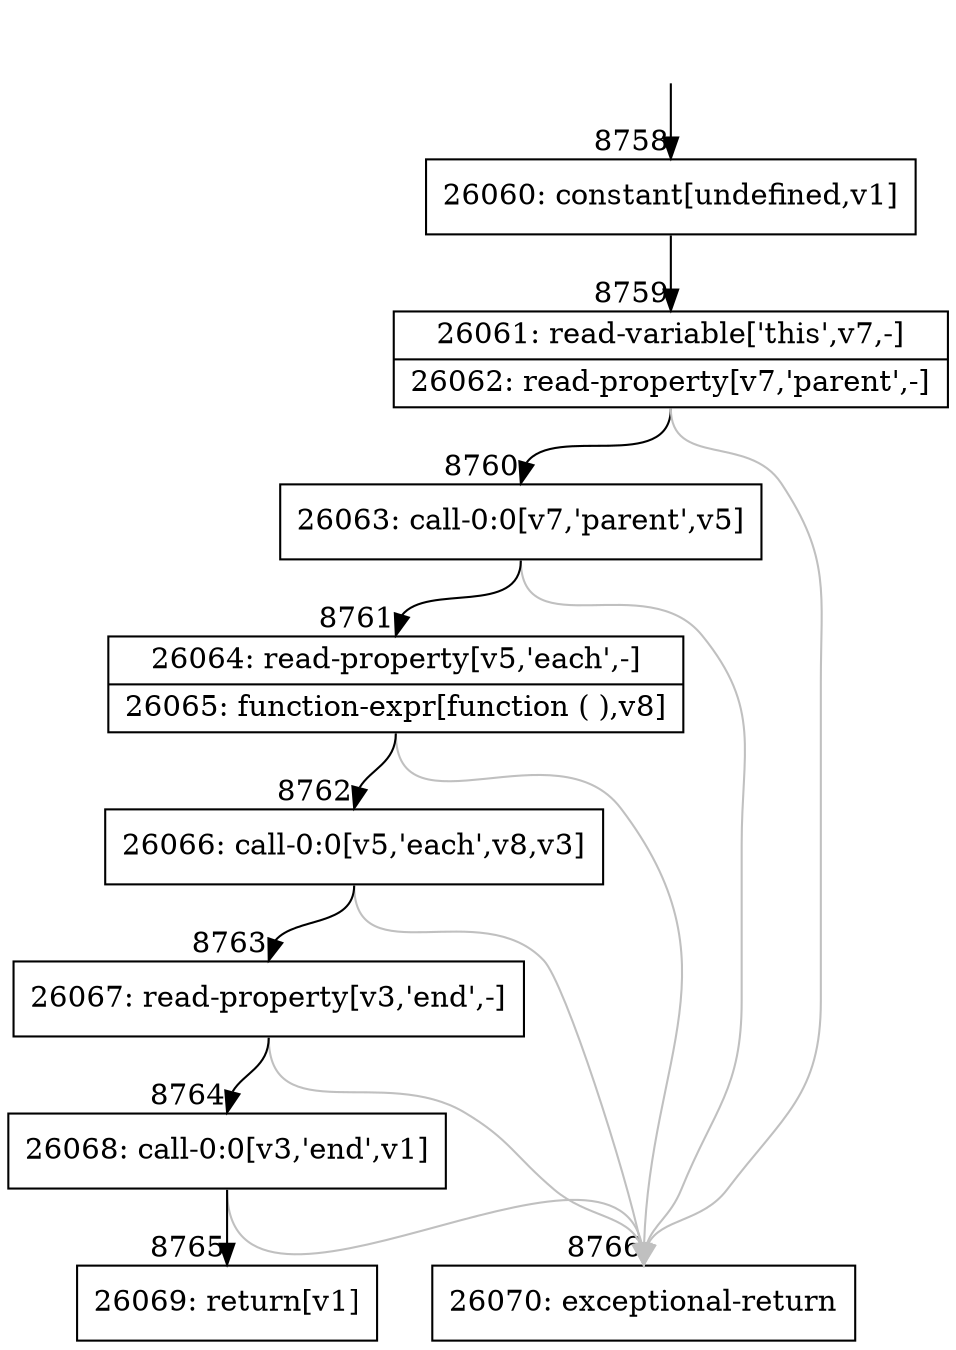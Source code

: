 digraph {
rankdir="TD"
BB_entry536[shape=none,label=""];
BB_entry536 -> BB8758 [tailport=s, headport=n, headlabel="    8758"]
BB8758 [shape=record label="{26060: constant[undefined,v1]}" ] 
BB8758 -> BB8759 [tailport=s, headport=n, headlabel="      8759"]
BB8759 [shape=record label="{26061: read-variable['this',v7,-]|26062: read-property[v7,'parent',-]}" ] 
BB8759 -> BB8760 [tailport=s, headport=n, headlabel="      8760"]
BB8759 -> BB8766 [tailport=s, headport=n, color=gray, headlabel="      8766"]
BB8760 [shape=record label="{26063: call-0:0[v7,'parent',v5]}" ] 
BB8760 -> BB8761 [tailport=s, headport=n, headlabel="      8761"]
BB8760 -> BB8766 [tailport=s, headport=n, color=gray]
BB8761 [shape=record label="{26064: read-property[v5,'each',-]|26065: function-expr[function ( ),v8]}" ] 
BB8761 -> BB8762 [tailport=s, headport=n, headlabel="      8762"]
BB8761 -> BB8766 [tailport=s, headport=n, color=gray]
BB8762 [shape=record label="{26066: call-0:0[v5,'each',v8,v3]}" ] 
BB8762 -> BB8763 [tailport=s, headport=n, headlabel="      8763"]
BB8762 -> BB8766 [tailport=s, headport=n, color=gray]
BB8763 [shape=record label="{26067: read-property[v3,'end',-]}" ] 
BB8763 -> BB8764 [tailport=s, headport=n, headlabel="      8764"]
BB8763 -> BB8766 [tailport=s, headport=n, color=gray]
BB8764 [shape=record label="{26068: call-0:0[v3,'end',v1]}" ] 
BB8764 -> BB8765 [tailport=s, headport=n, headlabel="      8765"]
BB8764 -> BB8766 [tailport=s, headport=n, color=gray]
BB8765 [shape=record label="{26069: return[v1]}" ] 
BB8766 [shape=record label="{26070: exceptional-return}" ] 
}
